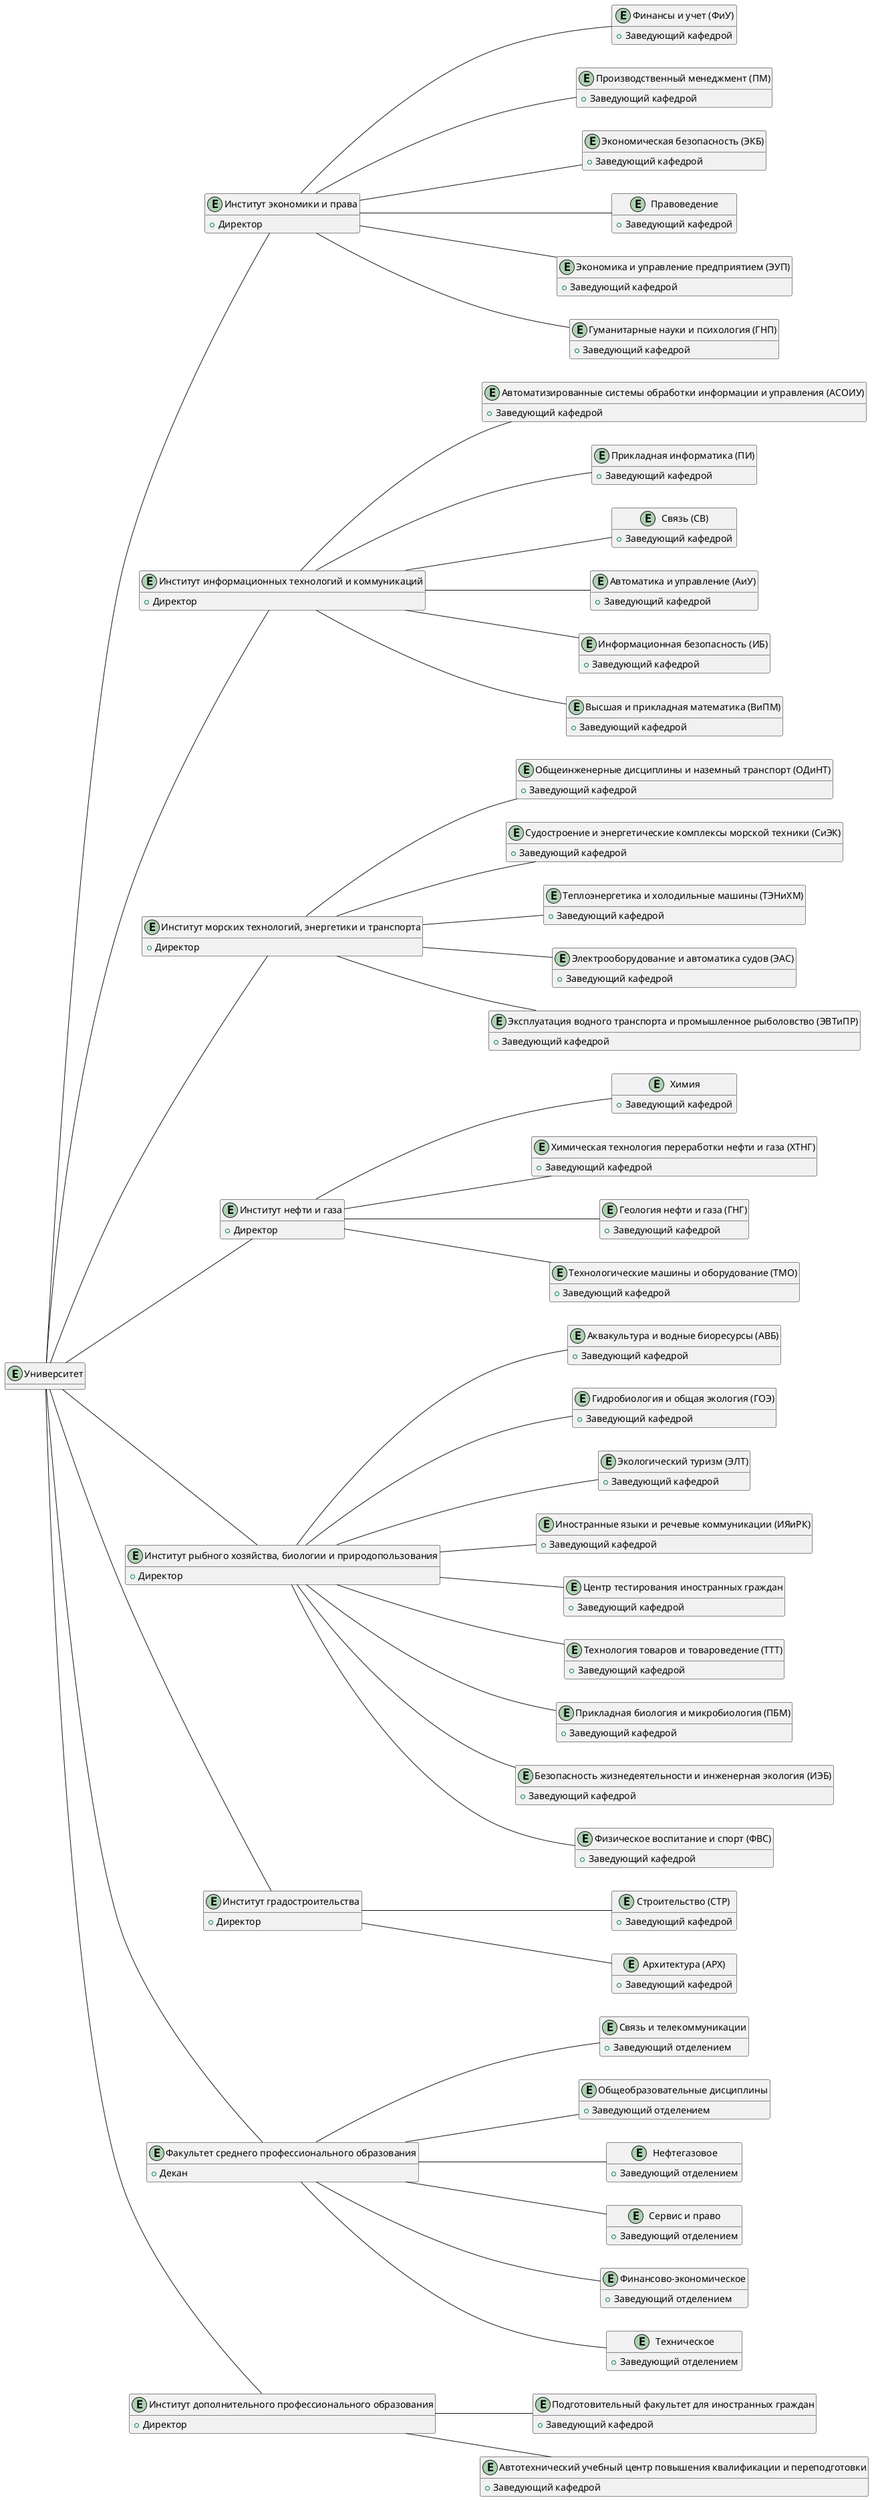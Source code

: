 @startuml
'https://plantuml.com/class-diagram

left to right direction

hide methods

entity "Университет" as university {}





entity "Институт экономики и права" as instituteOfEconomicsAndLaw {
    + Директор
}
university -- instituteOfEconomicsAndLaw

entity "Финансы и учет (ФиУ)" as financesAndAccounting {
    + Заведующий кафедрой
}
instituteOfEconomicsAndLaw -- financesAndAccounting
entity "Производственный менеджмент (ПМ)" as productionManagement {
    + Заведующий кафедрой
}
instituteOfEconomicsAndLaw -- productionManagement
entity "Экономическая безопасность (ЭКБ)" as economicSecurity {
    + Заведующий кафедрой
}
instituteOfEconomicsAndLaw -- economicSecurity
entity "Правоведение" as jurisprudence {
    + Заведующий кафедрой
}
instituteOfEconomicsAndLaw -- jurisprudence
entity "Экономика и управление предприятием (ЭУП)" as economicsAndEnterpriseManagement {
    + Заведующий кафедрой
}
instituteOfEconomicsAndLaw -- economicsAndEnterpriseManagement
entity "Гуманитарные науки и психология (ГНП)" as humanitiesAndPsychology {
    + Заведующий кафедрой
}
instituteOfEconomicsAndLaw -- humanitiesAndPsychology





entity "Институт информационных технологий и коммуникаций" as instituteOfInformationTechnologiesAndCommunications {
    + Директор
}
university -- instituteOfInformationTechnologiesAndCommunications

entity "Автоматизированные системы обработки информации и управления (АСОИУ)" as automatedInformationProcessingAndControl {
    + Заведующий кафедрой
}
instituteOfInformationTechnologiesAndCommunications -- automatedInformationProcessingAndControl
entity "Прикладная информатика (ПИ)" as appliedInformatics {
    + Заведующий кафедрой
}
instituteOfInformationTechnologiesAndCommunications -- appliedInformatics
entity "Связь (СВ)" as communication {
    + Заведующий кафедрой
}
instituteOfInformationTechnologiesAndCommunications -- communication
entity "Автоматика и управление (АиУ)" as automationAndControl {
    + Заведующий кафедрой
}
instituteOfInformationTechnologiesAndCommunications -- automationAndControl
entity "Информационная безопасность (ИБ)" as informationSecurity {
    + Заведующий кафедрой
}
instituteOfInformationTechnologiesAndCommunications -- informationSecurity
entity "Высшая и прикладная математика (ВиПМ)" as higherAndAppliedMathematics {
    + Заведующий кафедрой
}
instituteOfInformationTechnologiesAndCommunications -- higherAndAppliedMathematics





entity "Институт морских технологий, энергетики и транспорта" as instituteOfMarineTechnologiesEnergyAndTransport {
    + Директор
}
university -- instituteOfMarineTechnologiesEnergyAndTransport

entity "Общеинженерные дисциплины и наземный транспорт (ОДиНТ)" as generalEngineeringAndGroundTransport {
    + Заведующий кафедрой
}
instituteOfMarineTechnologiesEnergyAndTransport -- generalEngineeringAndGroundTransport
entity "Судостроение и энергетические комплексы морской техники (СиЭК)" as shipbuildingAndEnergeticComplexesOfMarineEngineering {
    + Заведующий кафедрой
}
instituteOfMarineTechnologiesEnergyAndTransport -- shipbuildingAndEnergeticComplexesOfMarineEngineering
entity "Теплоэнергетика и холодильные машины (ТЭНиХМ)" as thermalPowerEngineeringAndRefrigerationMachines{
    + Заведующий кафедрой
}
instituteOfMarineTechnologiesEnergyAndTransport -- thermalPowerEngineeringAndRefrigerationMachines
entity "Электрооборудование и автоматика судов (ЭАС)" as shipElectricalEquipmentAndAutomation {
    + Заведующий кафедрой
}
instituteOfMarineTechnologiesEnergyAndTransport -- shipElectricalEquipmentAndAutomation
entity "Эксплуатация водного транспорта и промышленное рыболовство (ЭВТиПР)" as waterTransportOperationAndIndustrialFishing {
    + Заведующий кафедрой
}
instituteOfMarineTechnologiesEnergyAndTransport -- waterTransportOperationAndIndustrialFishing





entity "Институт нефти и газа" as instituteOfOilAndGas {
    + Директор
}
university -- instituteOfOilAndGas

entity "Химия" as chemistry {
    + Заведующий кафедрой
}
instituteOfOilAndGas -- chemistry
entity "Химическая технология переработки нефти и газа (ХТНГ)" as chemicalTechnologyOfOilAndGasProcessing {
    + Заведующий кафедрой
}
instituteOfOilAndGas -- chemicalTechnologyOfOilAndGasProcessing
entity "Геология нефти и газа (ГНГ)" as petroleumAndGasGeology {
    + Заведующий кафедрой
}
instituteOfOilAndGas -- petroleumAndGasGeology
entity "Технологические машины и оборудование (ТМО)" as technologicalMachinesAndEquipment {
    + Заведующий кафедрой
}
instituteOfOilAndGas -- technologicalMachinesAndEquipment





entity "Институт рыбного хозяйства, биологии и природопользования" as instituteOfFisheryBiologyAndNaturalResourceManagement {
    + Директор
}
university -- instituteOfFisheryBiologyAndNaturalResourceManagement

entity "Аквакультура и водные биоресурсы (АВБ)" as aquacultureAndAquaticBioresources {
    + Заведующий кафедрой
}
instituteOfFisheryBiologyAndNaturalResourceManagement -- aquacultureAndAquaticBioresources
entity "Гидробиология и общая экология (ГОЭ)" as hydrobiologyAndGeneralEcology {
    + Заведующий кафедрой
}
instituteOfFisheryBiologyAndNaturalResourceManagement -- hydrobiologyAndGeneralEcology
entity "Экологический туризм (ЭЛТ)" as ecologicalTourism {
    + Заведующий кафедрой
}
instituteOfFisheryBiologyAndNaturalResourceManagement -- ecologicalTourism
entity "Иностранные языки и речевые коммуникации (ИЯиРК)" as foreignLanguagesAndSpeechCommunication {
    + Заведующий кафедрой
}
instituteOfFisheryBiologyAndNaturalResourceManagement -- foreignLanguagesAndSpeechCommunication
entity "Центр тестирования иностранных граждан" as foreignCitizensTestingCenter {
    + Заведующий кафедрой
}
instituteOfFisheryBiologyAndNaturalResourceManagement -- foreignCitizensTestingCenter
entity "Технология товаров и товароведение (ТТТ)" as goodsTechnologyAndMerchandising {
    + Заведующий кафедрой
}
instituteOfFisheryBiologyAndNaturalResourceManagement -- goodsTechnologyAndMerchandising
entity "Прикладная биология и микробиология (ПБМ)" as appliedBiologyAndMicrobiology {
    + Заведующий кафедрой
}
instituteOfFisheryBiologyAndNaturalResourceManagement -- appliedBiologyAndMicrobiology
entity "Безопасность жизнедеятельности и инженерная экология (ИЭБ)" as lifeSafetyAndEngineeringEcology {
    + Заведующий кафедрой
}
instituteOfFisheryBiologyAndNaturalResourceManagement -- lifeSafetyAndEngineeringEcology
entity "Физическое воспитание и спорт (ФВС)" as physicalEducationAndSports {
    + Заведующий кафедрой
}
instituteOfFisheryBiologyAndNaturalResourceManagement -- physicalEducationAndSports





entity "Институт градостроительства" as instituteOfUrbanPlanning {
    + Директор
}
university -- instituteOfUrbanPlanning

entity "Строительство (СТР)" as construction {
    + Заведующий кафедрой
}
instituteOfUrbanPlanning -- construction
entity "Архитектура (АРХ)" as architecture {
    + Заведующий кафедрой
}
instituteOfUrbanPlanning -- architecture





entity "Факультет среднего профессионального образования" as facultyOfIntermediateVocationalEducation {
    + Декан
}
university -- facultyOfIntermediateVocationalEducation

entity "Связь и телекоммуникации" as communicationAndTelecommunications {
    + Заведующий отделением
}
facultyOfIntermediateVocationalEducation -- communicationAndTelecommunications
entity "Общеобразовательные дисциплины" as generalEducationDisciplines {
    + Заведующий отделением
}
facultyOfIntermediateVocationalEducation -- generalEducationDisciplines
entity "Нефтегазовое" as oilAndGas {
    + Заведующий отделением
}
facultyOfIntermediateVocationalEducation -- oilAndGas
entity "Сервис и право" as serviceAndLaw {
    + Заведующий отделением
}
facultyOfIntermediateVocationalEducation -- serviceAndLaw
entity "Финансово-экономическое" as financialAndEconomic {
    + Заведующий отделением
}
facultyOfIntermediateVocationalEducation -- financialAndEconomic
entity "Техническое" as technical {
    + Заведующий отделением
}
facultyOfIntermediateVocationalEducation -- technical





entity "Институт дополнительного профессионального образования" as instituteOfContinuingProfessionalEducation {
    + Директор
}
university -- instituteOfContinuingProfessionalEducation

entity "Подготовительный факультет для иностранных граждан" as preparatoryFacultyForForeignCitizens {
    + Заведующий кафедрой
}
instituteOfContinuingProfessionalEducation -- preparatoryFacultyForForeignCitizens
entity "Автотехнический учебный центр повышения квалификации и переподготовки" as automotiveTrainingCenterForProfessionalDevelopment {
    + Заведующий кафедрой
}
instituteOfContinuingProfessionalEducation -- automotiveTrainingCenterForProfessionalDevelopment





@enduml